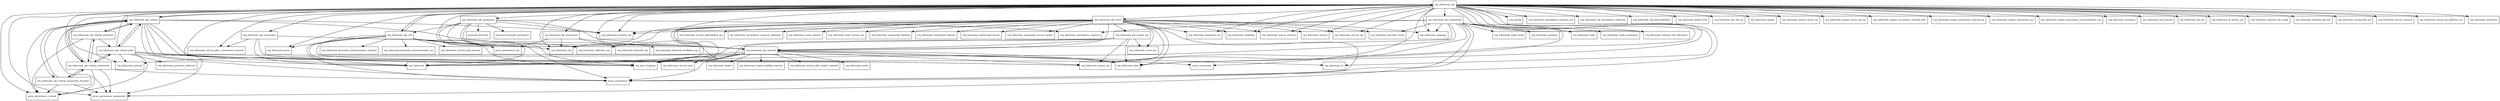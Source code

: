 digraph hibernate_entitymanager_4_2_14_SP1_redhat_1_package_dependencies {
  node [shape = box, fontsize=10.0];
  org_hibernate_ejb -> javax_persistence;
  org_hibernate_ejb -> javax_persistence_criteria;
  org_hibernate_ejb -> javax_persistence_metamodel;
  org_hibernate_ejb -> javax_persistence_spi;
  org_hibernate_ejb -> javax_transaction;
  org_hibernate_ejb -> org_dom4j;
  org_hibernate_ejb -> org_hibernate;
  org_hibernate_ejb -> org_hibernate_annotations_common_util;
  org_hibernate_ejb -> org_hibernate_cfg;
  org_hibernate_ejb -> org_hibernate_cfg_annotations_reflection;
  org_hibernate_ejb -> org_hibernate_cfg_beanvalidation;
  org_hibernate_ejb -> org_hibernate_dialect_lock;
  org_hibernate_ejb -> org_hibernate_ejb_cfg_spi;
  org_hibernate_ejb -> org_hibernate_ejb_connection;
  org_hibernate_ejb -> org_hibernate_ejb_criteria;
  org_hibernate_ejb -> org_hibernate_ejb_criteria_expression;
  org_hibernate_ejb -> org_hibernate_ejb_event;
  org_hibernate_ejb -> org_hibernate_ejb_instrument;
  org_hibernate_ejb -> org_hibernate_ejb_internal;
  org_hibernate_ejb -> org_hibernate_ejb_metamodel;
  org_hibernate_ejb -> org_hibernate_ejb_packaging;
  org_hibernate_ejb -> org_hibernate_ejb_util;
  org_hibernate_ejb -> org_hibernate_engine;
  org_hibernate_ejb -> org_hibernate_engine_query_spi;
  org_hibernate_ejb -> org_hibernate_engine_query_spi_sql;
  org_hibernate_ejb -> org_hibernate_engine_spi;
  org_hibernate_ejb -> org_hibernate_engine_transaction_internal_jdbc;
  org_hibernate_ejb -> org_hibernate_engine_transaction_internal_jta;
  org_hibernate_ejb -> org_hibernate_engine_transaction_spi;
  org_hibernate_ejb -> org_hibernate_engine_transaction_synchronization_spi;
  org_hibernate_ejb -> org_hibernate_exception;
  org_hibernate_ejb -> org_hibernate_hql_internal;
  org_hibernate_ejb -> org_hibernate_hql_spi;
  org_hibernate_ejb -> org_hibernate_id;
  org_hibernate_ejb -> org_hibernate_id_factory_spi;
  org_hibernate_ejb -> org_hibernate_integrator_spi;
  org_hibernate_ejb -> org_hibernate_internal;
  org_hibernate_ejb -> org_hibernate_internal_util;
  org_hibernate_ejb -> org_hibernate_internal_util_collections;
  org_hibernate_ejb -> org_hibernate_internal_util_config;
  org_hibernate_ejb -> org_hibernate_internal_util_xml;
  org_hibernate_ejb -> org_hibernate_mapping;
  org_hibernate_ejb -> org_hibernate_metadata;
  org_hibernate_ejb -> org_hibernate_metamodel_spi;
  org_hibernate_ejb -> org_hibernate_proxy;
  org_hibernate_ejb -> org_hibernate_secure_internal;
  org_hibernate_ejb -> org_hibernate_service;
  org_hibernate_ejb -> org_hibernate_service_internal;
  org_hibernate_ejb -> org_hibernate_service_jdbc_connections_internal;
  org_hibernate_ejb -> org_hibernate_service_jta_platform_spi;
  org_hibernate_ejb -> org_hibernate_service_spi;
  org_hibernate_ejb -> org_hibernate_transform;
  org_hibernate_ejb -> org_hibernate_type;
  org_hibernate_ejb -> org_jboss_logging;
  org_hibernate_ejb_connection -> org_hibernate;
  org_hibernate_ejb_connection -> org_hibernate_ejb_internal;
  org_hibernate_ejb_connection -> org_hibernate_service_jdbc_connections_internal;
  org_hibernate_ejb_connection -> org_jboss_logging;
  org_hibernate_ejb_criteria -> javax_persistence;
  org_hibernate_ejb_criteria -> javax_persistence_criteria;
  org_hibernate_ejb_criteria -> javax_persistence_metamodel;
  org_hibernate_ejb_criteria -> org_hibernate;
  org_hibernate_ejb_criteria -> org_hibernate_ejb;
  org_hibernate_ejb_criteria -> org_hibernate_ejb_criteria_expression;
  org_hibernate_ejb_criteria -> org_hibernate_ejb_criteria_expression_function;
  org_hibernate_ejb_criteria -> org_hibernate_ejb_criteria_path;
  org_hibernate_ejb_criteria -> org_hibernate_ejb_criteria_predicate;
  org_hibernate_ejb_criteria -> org_hibernate_ejb_internal;
  org_hibernate_ejb_criteria -> org_hibernate_engine_spi;
  org_hibernate_ejb_criteria -> org_hibernate_internal_util;
  org_hibernate_ejb_criteria -> org_hibernate_type;
  org_hibernate_ejb_criteria -> org_jboss_logging;
  org_hibernate_ejb_criteria_expression -> javax_persistence;
  org_hibernate_ejb_criteria_expression -> javax_persistence_criteria;
  org_hibernate_ejb_criteria_expression -> javax_persistence_metamodel;
  org_hibernate_ejb_criteria_expression -> org_hibernate_ejb_criteria;
  org_hibernate_ejb_criteria_expression -> org_hibernate_ejb_criteria_expression_function;
  org_hibernate_ejb_criteria_expression -> org_hibernate_ejb_criteria_path;
  org_hibernate_ejb_criteria_expression -> org_hibernate_ejb_criteria_predicate;
  org_hibernate_ejb_criteria_expression_function -> javax_persistence_criteria;
  org_hibernate_ejb_criteria_expression_function -> javax_persistence_metamodel;
  org_hibernate_ejb_criteria_expression_function -> org_hibernate_ejb_criteria;
  org_hibernate_ejb_criteria_expression_function -> org_hibernate_ejb_criteria_expression;
  org_hibernate_ejb_criteria_path -> javax_persistence_criteria;
  org_hibernate_ejb_criteria_path -> javax_persistence_metamodel;
  org_hibernate_ejb_criteria_path -> org_hibernate_ejb;
  org_hibernate_ejb_criteria_path -> org_hibernate_ejb_criteria;
  org_hibernate_ejb_criteria_path -> org_hibernate_ejb_criteria_expression;
  org_hibernate_ejb_criteria_path -> org_hibernate_engine_spi;
  org_hibernate_ejb_criteria_path -> org_hibernate_internal;
  org_hibernate_ejb_criteria_path -> org_hibernate_persister_collection;
  org_hibernate_ejb_criteria_path -> org_hibernate_type;
  org_hibernate_ejb_criteria_predicate -> javax_persistence_criteria;
  org_hibernate_ejb_criteria_predicate -> org_hibernate_ejb_criteria;
  org_hibernate_ejb_criteria_predicate -> org_hibernate_ejb_criteria_expression;
  org_hibernate_ejb_criteria_predicate -> org_hibernate_ejb_criteria_path;
  org_hibernate_ejb_engine_spi -> org_hibernate;
  org_hibernate_ejb_engine_spi -> org_hibernate_ejb_internal;
  org_hibernate_ejb_engine_spi -> org_hibernate_engine_spi;
  org_hibernate_ejb_engine_spi -> org_hibernate_event_spi;
  org_hibernate_ejb_engine_spi -> org_hibernate_type;
  org_hibernate_ejb_engine_spi -> org_jboss_logging;
  org_hibernate_ejb_event -> javax_persistence;
  org_hibernate_ejb_event -> org_hibernate;
  org_hibernate_ejb_event -> org_hibernate_annotations_common_reflection;
  org_hibernate_ejb_event -> org_hibernate_cfg;
  org_hibernate_ejb_event -> org_hibernate_collection_spi;
  org_hibernate_ejb_event -> org_hibernate_ejb_engine_spi;
  org_hibernate_ejb_event -> org_hibernate_ejb_internal;
  org_hibernate_ejb_event -> org_hibernate_engine_spi;
  org_hibernate_ejb_event -> org_hibernate_event_internal;
  org_hibernate_ejb_event -> org_hibernate_event_service_spi;
  org_hibernate_ejb_event -> org_hibernate_event_spi;
  org_hibernate_ejb_event -> org_hibernate_integrator_spi;
  org_hibernate_ejb_event -> org_hibernate_internal_util;
  org_hibernate_ejb_event -> org_hibernate_mapping;
  org_hibernate_ejb_event -> org_hibernate_metadata;
  org_hibernate_ejb_event -> org_hibernate_metamodel_binding;
  org_hibernate_ejb_event -> org_hibernate_metamodel_domain;
  org_hibernate_ejb_event -> org_hibernate_metamodel_source;
  org_hibernate_ejb_event -> org_hibernate_metamodel_source_binder;
  org_hibernate_ejb_event -> org_hibernate_persister_entity;
  org_hibernate_ejb_event -> org_hibernate_secure_internal;
  org_hibernate_ejb_event -> org_hibernate_service;
  org_hibernate_ejb_event -> org_hibernate_service_classloading_spi;
  org_hibernate_ejb_event -> org_hibernate_service_spi;
  org_hibernate_ejb_event -> org_hibernate_type;
  org_hibernate_ejb_event -> org_jboss_logging;
  org_hibernate_ejb_instrument -> javax_persistence_spi;
  org_hibernate_ejb_instrument -> org_hibernate_bytecode_buildtime_spi;
  org_hibernate_ejb_instrument -> org_hibernate_bytecode_spi;
  org_hibernate_ejb_instrument -> org_hibernate_cfg;
  org_hibernate_ejb_internal -> javax_persistence;
  org_hibernate_ejb_internal -> javax_transaction;
  org_hibernate_ejb_internal -> org_hibernate;
  org_hibernate_ejb_internal -> org_hibernate_cache;
  org_hibernate_ejb_internal -> org_hibernate_dialect;
  org_hibernate_ejb_internal -> org_hibernate_engine_loading_internal;
  org_hibernate_ejb_internal -> org_hibernate_engine_spi;
  org_hibernate_ejb_internal -> org_hibernate_id;
  org_hibernate_ejb_internal -> org_hibernate_internal;
  org_hibernate_ejb_internal -> org_hibernate_service_jdbc_dialect_internal;
  org_hibernate_ejb_internal -> org_hibernate_service_jndi;
  org_hibernate_ejb_internal -> org_hibernate_type;
  org_hibernate_ejb_internal -> org_jboss_logging;
  org_hibernate_ejb_metamodel -> javax_persistence;
  org_hibernate_ejb_metamodel -> javax_persistence_metamodel;
  org_hibernate_ejb_metamodel -> org_hibernate_annotations_common;
  org_hibernate_ejb_metamodel -> org_hibernate_ejb_internal;
  org_hibernate_ejb_metamodel -> org_hibernate_engine_spi;
  org_hibernate_ejb_metamodel -> org_hibernate_internal_util;
  org_hibernate_ejb_metamodel -> org_hibernate_internal_util_collections;
  org_hibernate_ejb_metamodel -> org_hibernate_mapping;
  org_hibernate_ejb_metamodel -> org_hibernate_persister_entity;
  org_hibernate_ejb_metamodel -> org_hibernate_property;
  org_hibernate_ejb_metamodel -> org_hibernate_tuple;
  org_hibernate_ejb_metamodel -> org_hibernate_tuple_component;
  org_hibernate_ejb_metamodel -> org_hibernate_tuple_entity;
  org_hibernate_ejb_metamodel -> org_hibernate_type;
  org_hibernate_ejb_metamodel -> org_jboss_logging;
  org_hibernate_ejb_packaging -> javassist_bytecode;
  org_hibernate_ejb_packaging -> javassist_bytecode_annotation;
  org_hibernate_ejb_packaging -> javax_persistence;
  org_hibernate_ejb_packaging -> javax_persistence_spi;
  org_hibernate_ejb_packaging -> org_hibernate;
  org_hibernate_ejb_packaging -> org_hibernate_annotations_common;
  org_hibernate_ejb_packaging -> org_hibernate_ejb_internal;
  org_hibernate_ejb_packaging -> org_hibernate_ejb_util;
  org_hibernate_ejb_packaging -> org_hibernate_internal_util;
  org_hibernate_ejb_packaging -> org_jboss_logging;
  org_hibernate_ejb_util -> javax_persistence;
  org_hibernate_ejb_util -> javax_persistence_spi;
  org_hibernate_ejb_util -> org_hibernate;
  org_hibernate_ejb_util -> org_hibernate_bytecode_instrumentation_internal;
  org_hibernate_ejb_util -> org_hibernate_bytecode_instrumentation_spi;
  org_hibernate_ejb_util -> org_hibernate_cfg;
  org_hibernate_ejb_util -> org_hibernate_collection_spi;
  org_hibernate_ejb_util -> org_hibernate_ejb;
  org_hibernate_ejb_util -> org_hibernate_ejb_internal;
  org_hibernate_ejb_util -> org_hibernate_proxy;
  org_hibernate_ejb_util -> org_hibernate_service_jndi;
  org_hibernate_ejb_util -> org_hibernate_service_jndi_internal;
  org_hibernate_ejb_util -> org_jboss_logging;
}
